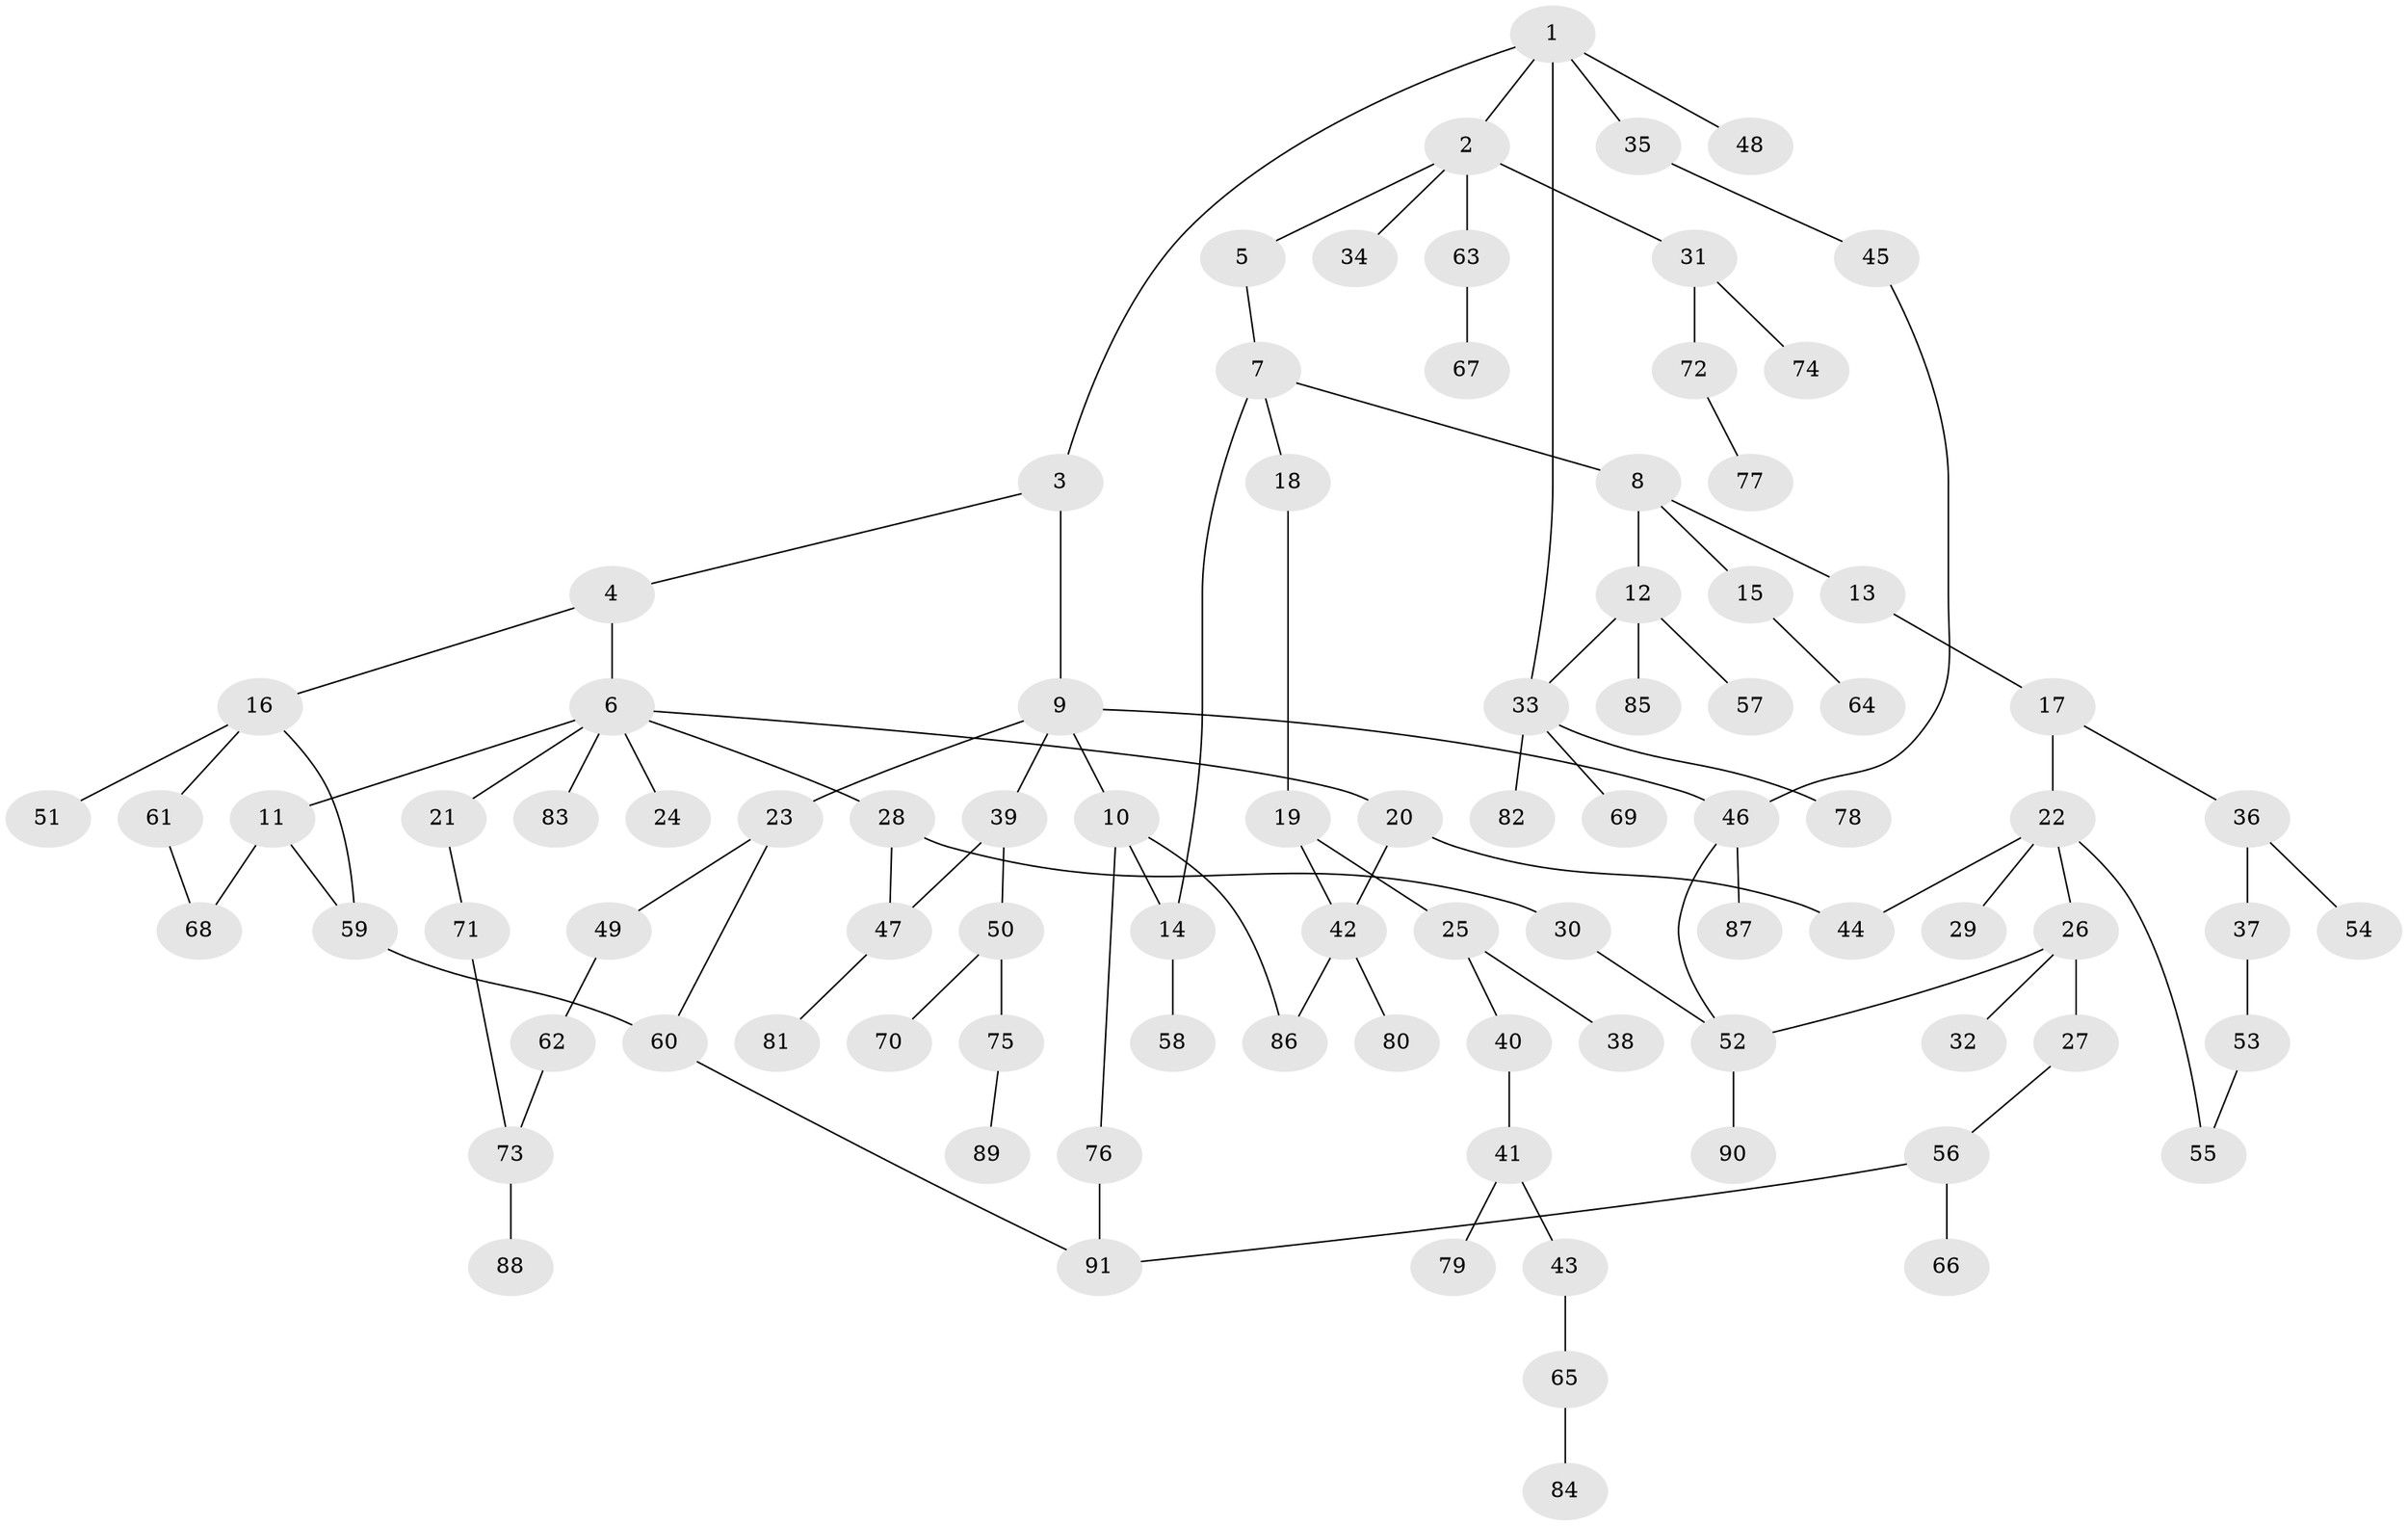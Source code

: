 // Generated by graph-tools (version 1.1) at 2025/10/02/27/25 16:10:54]
// undirected, 91 vertices, 106 edges
graph export_dot {
graph [start="1"]
  node [color=gray90,style=filled];
  1;
  2;
  3;
  4;
  5;
  6;
  7;
  8;
  9;
  10;
  11;
  12;
  13;
  14;
  15;
  16;
  17;
  18;
  19;
  20;
  21;
  22;
  23;
  24;
  25;
  26;
  27;
  28;
  29;
  30;
  31;
  32;
  33;
  34;
  35;
  36;
  37;
  38;
  39;
  40;
  41;
  42;
  43;
  44;
  45;
  46;
  47;
  48;
  49;
  50;
  51;
  52;
  53;
  54;
  55;
  56;
  57;
  58;
  59;
  60;
  61;
  62;
  63;
  64;
  65;
  66;
  67;
  68;
  69;
  70;
  71;
  72;
  73;
  74;
  75;
  76;
  77;
  78;
  79;
  80;
  81;
  82;
  83;
  84;
  85;
  86;
  87;
  88;
  89;
  90;
  91;
  1 -- 2;
  1 -- 3;
  1 -- 35;
  1 -- 48;
  1 -- 33;
  2 -- 5;
  2 -- 31;
  2 -- 34;
  2 -- 63;
  3 -- 4;
  3 -- 9;
  4 -- 6;
  4 -- 16;
  5 -- 7;
  6 -- 11;
  6 -- 20;
  6 -- 21;
  6 -- 24;
  6 -- 28;
  6 -- 83;
  7 -- 8;
  7 -- 14;
  7 -- 18;
  8 -- 12;
  8 -- 13;
  8 -- 15;
  9 -- 10;
  9 -- 23;
  9 -- 39;
  9 -- 46;
  10 -- 76;
  10 -- 14;
  10 -- 86;
  11 -- 59;
  11 -- 68;
  12 -- 33;
  12 -- 57;
  12 -- 85;
  13 -- 17;
  14 -- 58;
  15 -- 64;
  16 -- 51;
  16 -- 59;
  16 -- 61;
  17 -- 22;
  17 -- 36;
  18 -- 19;
  19 -- 25;
  19 -- 42;
  20 -- 44;
  20 -- 42;
  21 -- 71;
  22 -- 26;
  22 -- 29;
  22 -- 44;
  22 -- 55;
  23 -- 49;
  23 -- 60;
  25 -- 38;
  25 -- 40;
  26 -- 27;
  26 -- 32;
  26 -- 52;
  27 -- 56;
  28 -- 30;
  28 -- 47;
  30 -- 52;
  31 -- 72;
  31 -- 74;
  33 -- 69;
  33 -- 78;
  33 -- 82;
  35 -- 45;
  36 -- 37;
  36 -- 54;
  37 -- 53;
  39 -- 47;
  39 -- 50;
  40 -- 41;
  41 -- 43;
  41 -- 79;
  42 -- 80;
  42 -- 86;
  43 -- 65;
  45 -- 46;
  46 -- 87;
  46 -- 52;
  47 -- 81;
  49 -- 62;
  50 -- 70;
  50 -- 75;
  52 -- 90;
  53 -- 55;
  56 -- 66;
  56 -- 91;
  59 -- 60;
  60 -- 91;
  61 -- 68;
  62 -- 73;
  63 -- 67;
  65 -- 84;
  71 -- 73;
  72 -- 77;
  73 -- 88;
  75 -- 89;
  76 -- 91;
}
